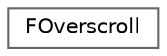 digraph "Graphical Class Hierarchy"
{
 // INTERACTIVE_SVG=YES
 // LATEX_PDF_SIZE
  bgcolor="transparent";
  edge [fontname=Helvetica,fontsize=10,labelfontname=Helvetica,labelfontsize=10];
  node [fontname=Helvetica,fontsize=10,shape=box,height=0.2,width=0.4];
  rankdir="LR";
  Node0 [id="Node000000",label="FOverscroll",height=0.2,width=0.4,color="grey40", fillcolor="white", style="filled",URL="$d7/d59/structFOverscroll.html",tooltip="Handles overscroll management."];
}
